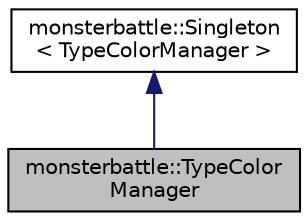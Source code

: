 digraph "monsterbattle::TypeColorManager"
{
  edge [fontname="Helvetica",fontsize="10",labelfontname="Helvetica",labelfontsize="10"];
  node [fontname="Helvetica",fontsize="10",shape=record];
  Node2 [label="monsterbattle::TypeColor\lManager",height=0.2,width=0.4,color="black", fillcolor="grey75", style="filled", fontcolor="black"];
  Node3 -> Node2 [dir="back",color="midnightblue",fontsize="10",style="solid",fontname="Helvetica"];
  Node3 [label="monsterbattle::Singleton\l\< TypeColorManager \>",height=0.2,width=0.4,color="black", fillcolor="white", style="filled",URL="$structmonsterbattle_1_1Singleton.html"];
}

